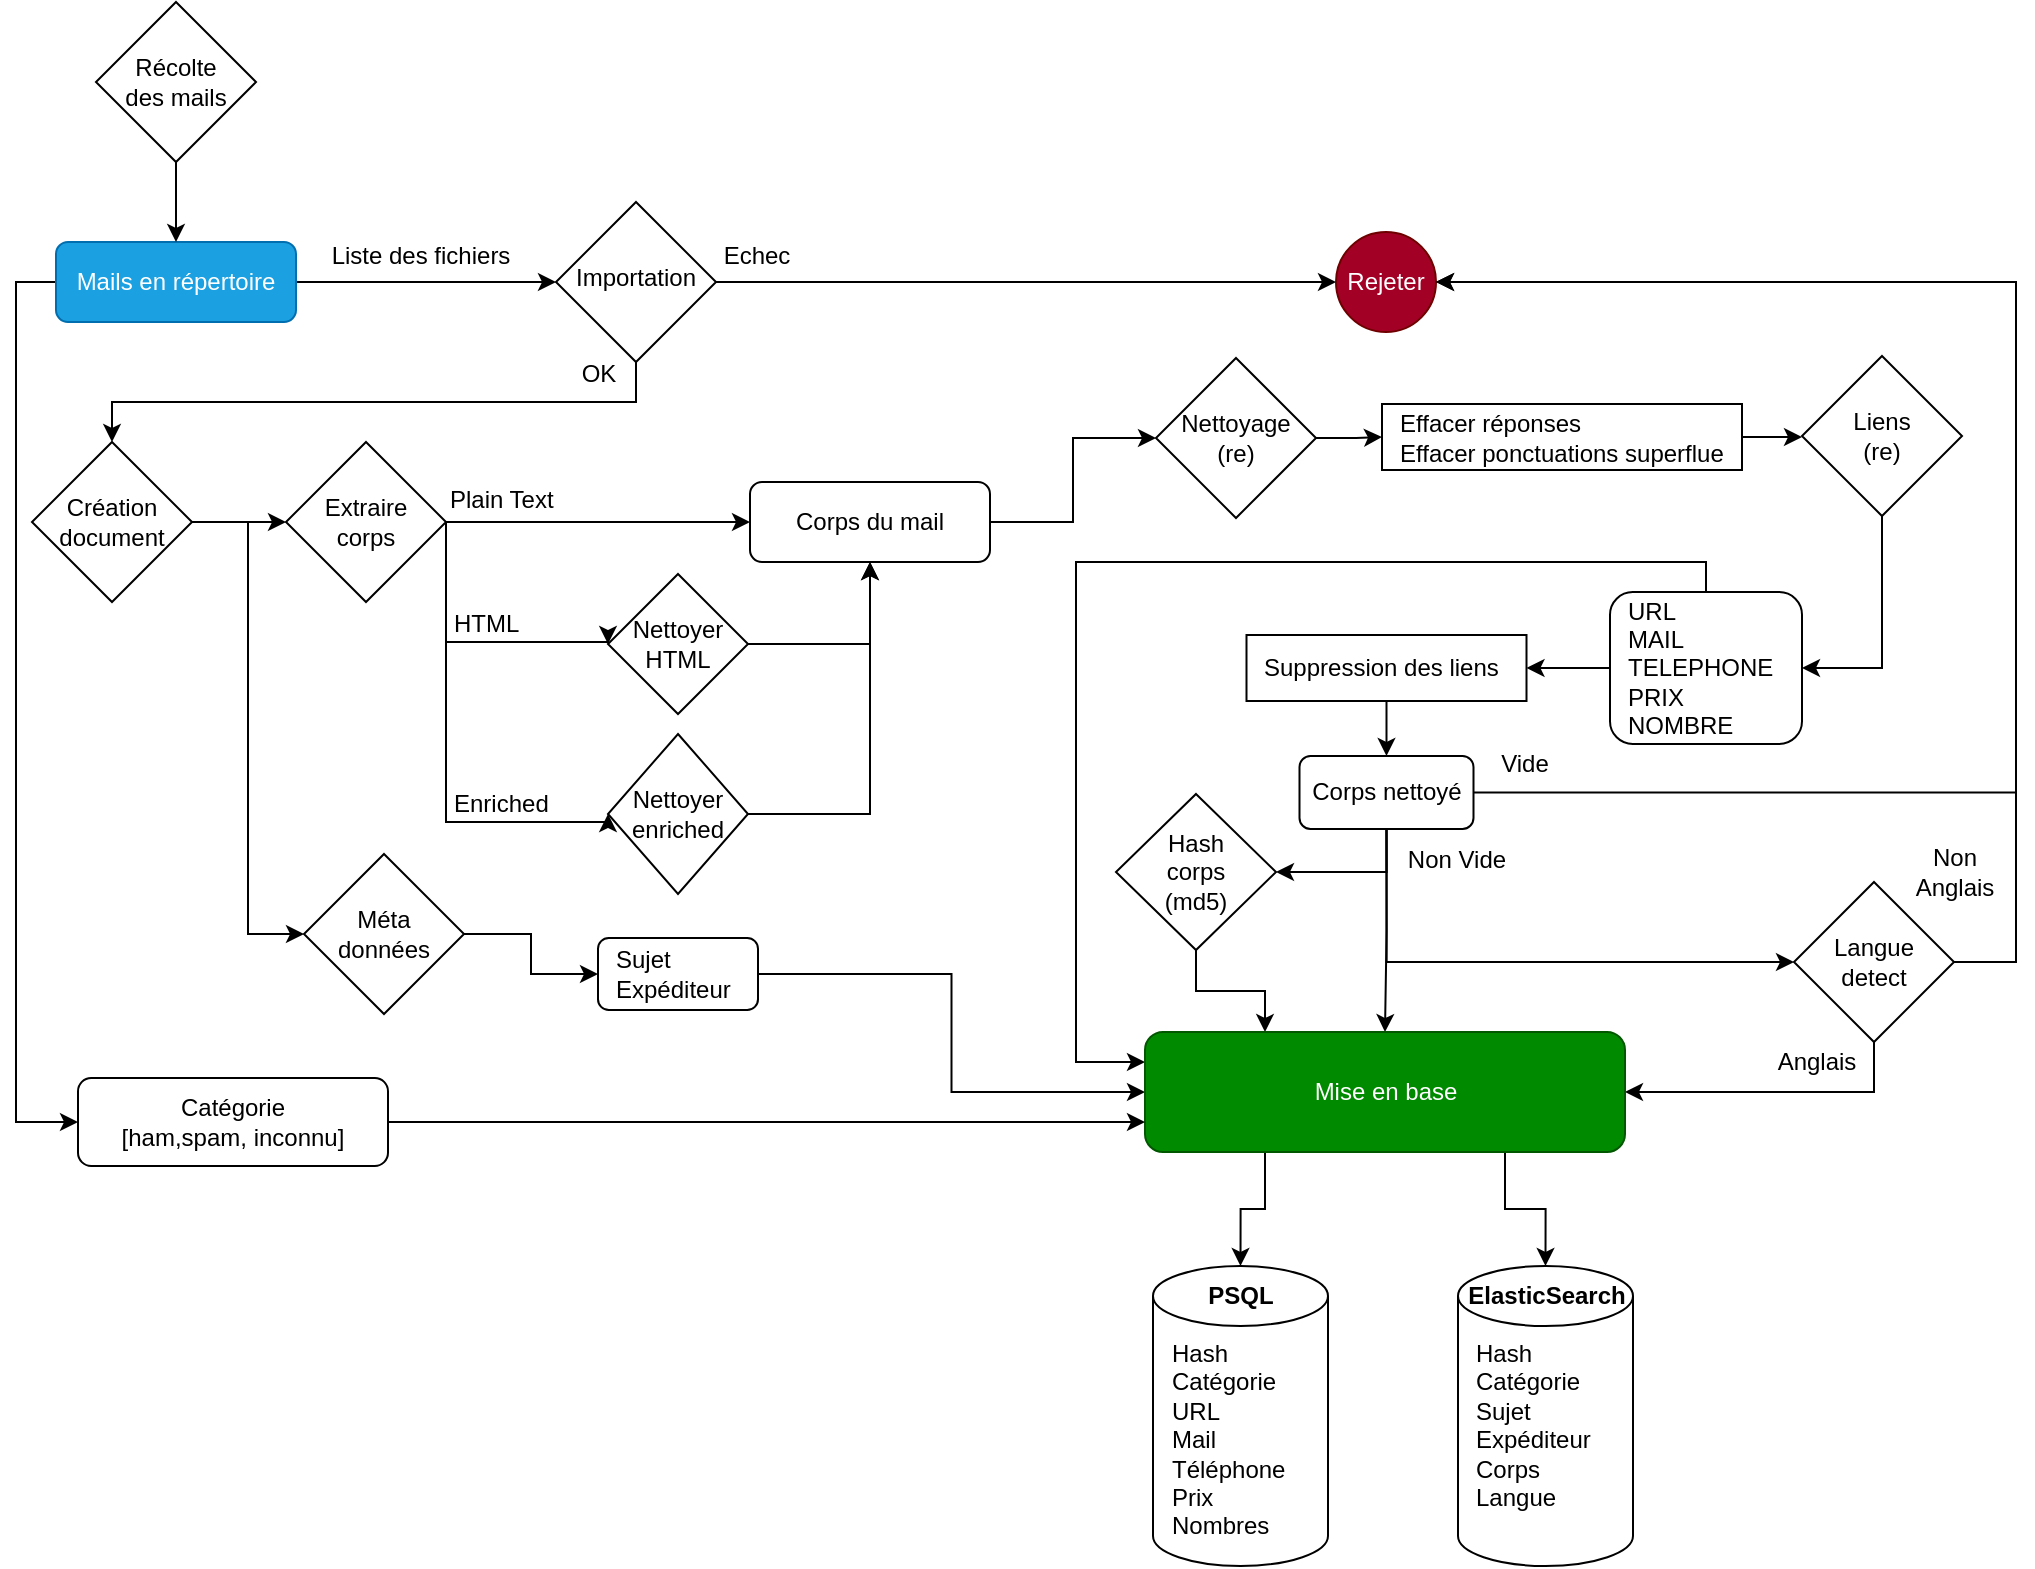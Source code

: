 <mxfile version="20.3.0" type="device"><diagram id="C5RBs43oDa-KdzZeNtuy" name="Page-1"><mxGraphModel dx="1422" dy="878" grid="1" gridSize="10" guides="1" tooltips="1" connect="1" arrows="1" fold="1" page="1" pageScale="1" pageWidth="1169" pageHeight="827" math="0" shadow="0"><root><mxCell id="WIyWlLk6GJQsqaUBKTNV-0"/><mxCell id="WIyWlLk6GJQsqaUBKTNV-1" parent="WIyWlLk6GJQsqaUBKTNV-0"/><mxCell id="M6-UuNwHoYVKfYpYURZb-105" value="Hash&lt;br&gt;Catégorie&lt;br&gt;Sujet&lt;br&gt;Expéditeur&lt;br&gt;Corps&lt;br&gt;Langue" style="shape=cylinder3;whiteSpace=wrap;html=1;boundedLbl=1;backgroundOutline=1;size=15;rounded=1;align=left;spacingLeft=7;verticalAlign=top;" parent="WIyWlLk6GJQsqaUBKTNV-1" vertex="1"><mxGeometry x="771" y="642" width="87.5" height="150" as="geometry"/></mxCell><mxCell id="M6-UuNwHoYVKfYpYURZb-8" style="edgeStyle=orthogonalEdgeStyle;rounded=0;orthogonalLoop=1;jettySize=auto;html=1;exitX=1;exitY=0.5;exitDx=0;exitDy=0;entryX=0;entryY=0.5;entryDx=0;entryDy=0;" parent="WIyWlLk6GJQsqaUBKTNV-1" source="M6-UuNwHoYVKfYpYURZb-0" target="M6-UuNwHoYVKfYpYURZb-3" edge="1"><mxGeometry relative="1" as="geometry"/></mxCell><mxCell id="M6-UuNwHoYVKfYpYURZb-99" style="edgeStyle=orthogonalEdgeStyle;rounded=0;orthogonalLoop=1;jettySize=auto;html=1;exitX=0;exitY=0.5;exitDx=0;exitDy=0;entryX=0;entryY=0.5;entryDx=0;entryDy=0;" parent="WIyWlLk6GJQsqaUBKTNV-1" source="M6-UuNwHoYVKfYpYURZb-0" target="M6-UuNwHoYVKfYpYURZb-100" edge="1"><mxGeometry relative="1" as="geometry"><mxPoint x="50" y="620" as="targetPoint"/></mxGeometry></mxCell><mxCell id="M6-UuNwHoYVKfYpYURZb-0" value="&lt;span style=&quot;font-weight: normal;&quot;&gt;Mails en répertoire&lt;/span&gt;" style="rounded=1;whiteSpace=wrap;html=1;fontSize=12;glass=0;strokeWidth=1;shadow=0;fontStyle=1;fillColor=#1ba1e2;fontColor=#ffffff;strokeColor=#006EAF;" parent="WIyWlLk6GJQsqaUBKTNV-1" vertex="1"><mxGeometry x="70" y="130" width="120" height="40" as="geometry"/></mxCell><mxCell id="M6-UuNwHoYVKfYpYURZb-2" value="Liste des fichiers" style="text;html=1;align=center;verticalAlign=middle;resizable=0;points=[];autosize=1;strokeColor=none;fillColor=none;" parent="WIyWlLk6GJQsqaUBKTNV-1" vertex="1"><mxGeometry x="197" y="122" width="110" height="30" as="geometry"/></mxCell><mxCell id="M6-UuNwHoYVKfYpYURZb-7" style="edgeStyle=orthogonalEdgeStyle;rounded=0;orthogonalLoop=1;jettySize=auto;html=1;exitX=1;exitY=0.5;exitDx=0;exitDy=0;entryX=0;entryY=0.5;entryDx=0;entryDy=0;" parent="WIyWlLk6GJQsqaUBKTNV-1" source="M6-UuNwHoYVKfYpYURZb-3" target="M6-UuNwHoYVKfYpYURZb-11" edge="1"><mxGeometry relative="1" as="geometry"><mxPoint x="491" y="150" as="targetPoint"/></mxGeometry></mxCell><mxCell id="M6-UuNwHoYVKfYpYURZb-97" style="edgeStyle=orthogonalEdgeStyle;rounded=0;orthogonalLoop=1;jettySize=auto;html=1;exitX=0.5;exitY=1;exitDx=0;exitDy=0;" parent="WIyWlLk6GJQsqaUBKTNV-1" source="M6-UuNwHoYVKfYpYURZb-3" target="M6-UuNwHoYVKfYpYURZb-19" edge="1"><mxGeometry relative="1" as="geometry"/></mxCell><mxCell id="M6-UuNwHoYVKfYpYURZb-3" value="Importation&lt;br&gt;" style="rhombus;whiteSpace=wrap;html=1;shadow=0;fontFamily=Helvetica;fontSize=12;align=center;strokeWidth=1;spacing=6;spacingTop=-4;" parent="WIyWlLk6GJQsqaUBKTNV-1" vertex="1"><mxGeometry x="320" y="110" width="80" height="80" as="geometry"/></mxCell><mxCell id="M6-UuNwHoYVKfYpYURZb-5" value="Echec" style="text;html=1;align=center;verticalAlign=middle;resizable=0;points=[];autosize=1;strokeColor=none;fillColor=none;" parent="WIyWlLk6GJQsqaUBKTNV-1" vertex="1"><mxGeometry x="390" y="122" width="60" height="30" as="geometry"/></mxCell><mxCell id="M6-UuNwHoYVKfYpYURZb-11" value="Rejeter" style="ellipse;whiteSpace=wrap;html=1;aspect=fixed;fillColor=#a20025;fontColor=#ffffff;strokeColor=#6F0000;" parent="WIyWlLk6GJQsqaUBKTNV-1" vertex="1"><mxGeometry x="710" y="125" width="50" height="50" as="geometry"/></mxCell><mxCell id="M6-UuNwHoYVKfYpYURZb-16" value="OK" style="text;html=1;align=center;verticalAlign=middle;resizable=0;points=[];autosize=1;strokeColor=none;fillColor=none;" parent="WIyWlLk6GJQsqaUBKTNV-1" vertex="1"><mxGeometry x="321" y="181" width="40" height="30" as="geometry"/></mxCell><mxCell id="M6-UuNwHoYVKfYpYURZb-22" style="edgeStyle=orthogonalEdgeStyle;rounded=0;orthogonalLoop=1;jettySize=auto;html=1;exitX=1;exitY=0.5;exitDx=0;exitDy=0;entryX=0;entryY=0.5;entryDx=0;entryDy=0;" parent="WIyWlLk6GJQsqaUBKTNV-1" source="M6-UuNwHoYVKfYpYURZb-19" target="M6-UuNwHoYVKfYpYURZb-21" edge="1"><mxGeometry relative="1" as="geometry"/></mxCell><mxCell id="M6-UuNwHoYVKfYpYURZb-55" value="" style="edgeStyle=orthogonalEdgeStyle;rounded=0;orthogonalLoop=1;jettySize=auto;html=1;entryX=0;entryY=0.5;entryDx=0;entryDy=0;" parent="WIyWlLk6GJQsqaUBKTNV-1" source="M6-UuNwHoYVKfYpYURZb-19" target="M6-UuNwHoYVKfYpYURZb-54" edge="1"><mxGeometry relative="1" as="geometry"/></mxCell><mxCell id="M6-UuNwHoYVKfYpYURZb-19" value="Création&lt;br&gt;document" style="rhombus;whiteSpace=wrap;html=1;" parent="WIyWlLk6GJQsqaUBKTNV-1" vertex="1"><mxGeometry x="58" y="230" width="80" height="80" as="geometry"/></mxCell><mxCell id="M6-UuNwHoYVKfYpYURZb-25" style="edgeStyle=orthogonalEdgeStyle;rounded=0;orthogonalLoop=1;jettySize=auto;html=1;exitX=1;exitY=0.5;exitDx=0;exitDy=0;" parent="WIyWlLk6GJQsqaUBKTNV-1" source="M6-UuNwHoYVKfYpYURZb-21" target="M6-UuNwHoYVKfYpYURZb-24" edge="1"><mxGeometry relative="1" as="geometry"/></mxCell><mxCell id="M6-UuNwHoYVKfYpYURZb-114" style="edgeStyle=orthogonalEdgeStyle;rounded=0;orthogonalLoop=1;jettySize=auto;html=1;exitX=1;exitY=0.5;exitDx=0;exitDy=0;entryX=0;entryY=0.5;entryDx=0;entryDy=0;" parent="WIyWlLk6GJQsqaUBKTNV-1" source="M6-UuNwHoYVKfYpYURZb-21" target="M6-UuNwHoYVKfYpYURZb-28" edge="1"><mxGeometry relative="1" as="geometry"><Array as="points"><mxPoint x="265" y="330"/></Array></mxGeometry></mxCell><mxCell id="M6-UuNwHoYVKfYpYURZb-115" style="edgeStyle=orthogonalEdgeStyle;rounded=0;orthogonalLoop=1;jettySize=auto;html=1;exitX=1;exitY=0.5;exitDx=0;exitDy=0;entryX=0;entryY=0.5;entryDx=0;entryDy=0;" parent="WIyWlLk6GJQsqaUBKTNV-1" source="M6-UuNwHoYVKfYpYURZb-21" target="M6-UuNwHoYVKfYpYURZb-29" edge="1"><mxGeometry relative="1" as="geometry"><Array as="points"><mxPoint x="265" y="420"/><mxPoint x="346" y="420"/></Array></mxGeometry></mxCell><mxCell id="M6-UuNwHoYVKfYpYURZb-21" value="Extraire&lt;br&gt;corps" style="rhombus;whiteSpace=wrap;html=1;" parent="WIyWlLk6GJQsqaUBKTNV-1" vertex="1"><mxGeometry x="185" y="230" width="80" height="80" as="geometry"/></mxCell><mxCell id="M6-UuNwHoYVKfYpYURZb-37" style="edgeStyle=orthogonalEdgeStyle;rounded=0;orthogonalLoop=1;jettySize=auto;html=1;exitX=1;exitY=0.5;exitDx=0;exitDy=0;entryX=0;entryY=0.5;entryDx=0;entryDy=0;" parent="WIyWlLk6GJQsqaUBKTNV-1" source="M6-UuNwHoYVKfYpYURZb-24" target="M6-UuNwHoYVKfYpYURZb-38" edge="1"><mxGeometry relative="1" as="geometry"><mxPoint x="620" y="221" as="targetPoint"/></mxGeometry></mxCell><mxCell id="M6-UuNwHoYVKfYpYURZb-24" value="&lt;span style=&quot;font-weight: normal;&quot;&gt;Corps du mail&lt;/span&gt;" style="rounded=1;whiteSpace=wrap;html=1;fontSize=12;glass=0;strokeWidth=1;shadow=0;fontStyle=1" parent="WIyWlLk6GJQsqaUBKTNV-1" vertex="1"><mxGeometry x="417" y="250" width="120" height="40" as="geometry"/></mxCell><mxCell id="M6-UuNwHoYVKfYpYURZb-26" value="Plain Text" style="text;html=1;align=left;verticalAlign=middle;resizable=0;points=[];autosize=1;strokeColor=none;fillColor=none;" parent="WIyWlLk6GJQsqaUBKTNV-1" vertex="1"><mxGeometry x="265" y="244" width="80" height="30" as="geometry"/></mxCell><mxCell id="M6-UuNwHoYVKfYpYURZb-34" style="edgeStyle=orthogonalEdgeStyle;rounded=0;orthogonalLoop=1;jettySize=auto;html=1;entryX=0.5;entryY=1;entryDx=0;entryDy=0;" parent="WIyWlLk6GJQsqaUBKTNV-1" source="M6-UuNwHoYVKfYpYURZb-28" target="M6-UuNwHoYVKfYpYURZb-24" edge="1"><mxGeometry relative="1" as="geometry"/></mxCell><mxCell id="M6-UuNwHoYVKfYpYURZb-28" value="Nettoyer&lt;br&gt;HTML" style="rhombus;whiteSpace=wrap;html=1;" parent="WIyWlLk6GJQsqaUBKTNV-1" vertex="1"><mxGeometry x="346" y="296" width="70" height="70" as="geometry"/></mxCell><mxCell id="M6-UuNwHoYVKfYpYURZb-35" style="edgeStyle=orthogonalEdgeStyle;rounded=0;orthogonalLoop=1;jettySize=auto;html=1;entryX=0.5;entryY=1;entryDx=0;entryDy=0;" parent="WIyWlLk6GJQsqaUBKTNV-1" source="M6-UuNwHoYVKfYpYURZb-29" target="M6-UuNwHoYVKfYpYURZb-24" edge="1"><mxGeometry relative="1" as="geometry"><mxPoint x="494" y="371" as="targetPoint"/></mxGeometry></mxCell><mxCell id="M6-UuNwHoYVKfYpYURZb-29" value="Nettoyer&lt;br&gt;enriched" style="rhombus;whiteSpace=wrap;html=1;" parent="WIyWlLk6GJQsqaUBKTNV-1" vertex="1"><mxGeometry x="346" y="376" width="70" height="80" as="geometry"/></mxCell><mxCell id="M6-UuNwHoYVKfYpYURZb-32" value="HTML" style="text;html=1;align=left;verticalAlign=middle;resizable=0;points=[];autosize=1;strokeColor=none;fillColor=none;" parent="WIyWlLk6GJQsqaUBKTNV-1" vertex="1"><mxGeometry x="267" y="306" width="60" height="30" as="geometry"/></mxCell><mxCell id="M6-UuNwHoYVKfYpYURZb-33" value="Enriched" style="text;html=1;align=left;verticalAlign=middle;resizable=0;points=[];autosize=1;strokeColor=none;fillColor=none;" parent="WIyWlLk6GJQsqaUBKTNV-1" vertex="1"><mxGeometry x="267" y="396" width="70" height="30" as="geometry"/></mxCell><mxCell id="M6-UuNwHoYVKfYpYURZb-45" style="edgeStyle=orthogonalEdgeStyle;rounded=0;orthogonalLoop=1;jettySize=auto;html=1;exitX=1;exitY=0.5;exitDx=0;exitDy=0;" parent="WIyWlLk6GJQsqaUBKTNV-1" source="M6-UuNwHoYVKfYpYURZb-38" target="M6-UuNwHoYVKfYpYURZb-43" edge="1"><mxGeometry relative="1" as="geometry"><mxPoint x="700" y="210" as="sourcePoint"/></mxGeometry></mxCell><mxCell id="M6-UuNwHoYVKfYpYURZb-38" value="Nettoyage&lt;br&gt;(re)" style="rhombus;whiteSpace=wrap;html=1;" parent="WIyWlLk6GJQsqaUBKTNV-1" vertex="1"><mxGeometry x="620" y="188" width="80" height="80" as="geometry"/></mxCell><mxCell id="CrNfSud0vOrTCEjKdL5y-3" style="edgeStyle=orthogonalEdgeStyle;rounded=0;orthogonalLoop=1;jettySize=auto;html=1;exitX=0.5;exitY=1;exitDx=0;exitDy=0;entryX=1;entryY=0.5;entryDx=0;entryDy=0;" edge="1" parent="WIyWlLk6GJQsqaUBKTNV-1" source="M6-UuNwHoYVKfYpYURZb-39" target="M6-UuNwHoYVKfYpYURZb-50"><mxGeometry relative="1" as="geometry"/></mxCell><mxCell id="M6-UuNwHoYVKfYpYURZb-39" value="Liens&lt;br&gt;(re)" style="rhombus;whiteSpace=wrap;html=1;" parent="WIyWlLk6GJQsqaUBKTNV-1" vertex="1"><mxGeometry x="943" y="187" width="80" height="80" as="geometry"/></mxCell><mxCell id="CrNfSud0vOrTCEjKdL5y-2" style="edgeStyle=orthogonalEdgeStyle;rounded=0;orthogonalLoop=1;jettySize=auto;html=1;exitX=1;exitY=0.5;exitDx=0;exitDy=0;entryX=0;entryY=0.5;entryDx=0;entryDy=0;" edge="1" parent="WIyWlLk6GJQsqaUBKTNV-1" source="M6-UuNwHoYVKfYpYURZb-43" target="M6-UuNwHoYVKfYpYURZb-39"><mxGeometry relative="1" as="geometry"/></mxCell><mxCell id="M6-UuNwHoYVKfYpYURZb-43" value="&lt;span style=&quot;background-color: initial;&quot;&gt;Effacer réponses&lt;/span&gt;&lt;br&gt;&lt;span style=&quot;background-color: initial;&quot;&gt;Effacer ponctuations superflue&lt;/span&gt;" style="rounded=0;whiteSpace=wrap;html=1;align=left;spacingLeft=7;" parent="WIyWlLk6GJQsqaUBKTNV-1" vertex="1"><mxGeometry x="733" y="211" width="180" height="33" as="geometry"/></mxCell><mxCell id="CrNfSud0vOrTCEjKdL5y-5" style="edgeStyle=orthogonalEdgeStyle;rounded=0;orthogonalLoop=1;jettySize=auto;html=1;exitX=0;exitY=0.5;exitDx=0;exitDy=0;entryX=1;entryY=0.5;entryDx=0;entryDy=0;" edge="1" parent="WIyWlLk6GJQsqaUBKTNV-1" source="M6-UuNwHoYVKfYpYURZb-50" target="CrNfSud0vOrTCEjKdL5y-4"><mxGeometry relative="1" as="geometry"/></mxCell><mxCell id="CrNfSud0vOrTCEjKdL5y-18" style="edgeStyle=orthogonalEdgeStyle;rounded=0;orthogonalLoop=1;jettySize=auto;html=1;entryX=0;entryY=0.25;entryDx=0;entryDy=0;" edge="1" parent="WIyWlLk6GJQsqaUBKTNV-1" source="M6-UuNwHoYVKfYpYURZb-50" target="M6-UuNwHoYVKfYpYURZb-82"><mxGeometry relative="1" as="geometry"><Array as="points"><mxPoint x="895" y="290"/><mxPoint x="580" y="290"/><mxPoint x="580" y="540"/></Array></mxGeometry></mxCell><mxCell id="M6-UuNwHoYVKfYpYURZb-50" value="URL&lt;br&gt;MAIL&lt;br&gt;TELEPHONE&lt;br&gt;PRIX&lt;br&gt;NOMBRE" style="whiteSpace=wrap;html=1;spacingLeft=7;align=left;rounded=1;" parent="WIyWlLk6GJQsqaUBKTNV-1" vertex="1"><mxGeometry x="847" y="305" width="96" height="76" as="geometry"/></mxCell><mxCell id="M6-UuNwHoYVKfYpYURZb-57" value="" style="edgeStyle=orthogonalEdgeStyle;rounded=0;orthogonalLoop=1;jettySize=auto;html=1;" parent="WIyWlLk6GJQsqaUBKTNV-1" source="M6-UuNwHoYVKfYpYURZb-54" target="M6-UuNwHoYVKfYpYURZb-56" edge="1"><mxGeometry relative="1" as="geometry"/></mxCell><mxCell id="M6-UuNwHoYVKfYpYURZb-54" value="Méta&lt;br&gt;données" style="rhombus;whiteSpace=wrap;html=1;" parent="WIyWlLk6GJQsqaUBKTNV-1" vertex="1"><mxGeometry x="194" y="436" width="80" height="80" as="geometry"/></mxCell><mxCell id="M6-UuNwHoYVKfYpYURZb-101" style="edgeStyle=orthogonalEdgeStyle;rounded=0;orthogonalLoop=1;jettySize=auto;html=1;entryX=0;entryY=0.5;entryDx=0;entryDy=0;" parent="WIyWlLk6GJQsqaUBKTNV-1" source="M6-UuNwHoYVKfYpYURZb-56" target="M6-UuNwHoYVKfYpYURZb-82" edge="1"><mxGeometry relative="1" as="geometry"/></mxCell><mxCell id="M6-UuNwHoYVKfYpYURZb-56" value="Sujet&lt;br&gt;Expéditeur" style="whiteSpace=wrap;html=1;spacingLeft=7;align=left;rounded=1;" parent="WIyWlLk6GJQsqaUBKTNV-1" vertex="1"><mxGeometry x="341" y="478" width="80" height="36" as="geometry"/></mxCell><mxCell id="CrNfSud0vOrTCEjKdL5y-7" style="edgeStyle=orthogonalEdgeStyle;rounded=0;orthogonalLoop=1;jettySize=auto;html=1;exitX=1;exitY=0.5;exitDx=0;exitDy=0;entryX=1;entryY=0.5;entryDx=0;entryDy=0;" edge="1" parent="WIyWlLk6GJQsqaUBKTNV-1" source="M6-UuNwHoYVKfYpYURZb-58" target="M6-UuNwHoYVKfYpYURZb-11"><mxGeometry relative="1" as="geometry"><Array as="points"><mxPoint x="1050" y="405"/><mxPoint x="1050" y="150"/></Array></mxGeometry></mxCell><mxCell id="CrNfSud0vOrTCEjKdL5y-8" style="edgeStyle=orthogonalEdgeStyle;rounded=0;orthogonalLoop=1;jettySize=auto;html=1;exitX=0.5;exitY=1;exitDx=0;exitDy=0;entryX=0;entryY=0.5;entryDx=0;entryDy=0;" edge="1" parent="WIyWlLk6GJQsqaUBKTNV-1" source="M6-UuNwHoYVKfYpYURZb-58" target="M6-UuNwHoYVKfYpYURZb-66"><mxGeometry relative="1" as="geometry"/></mxCell><mxCell id="CrNfSud0vOrTCEjKdL5y-9" style="edgeStyle=orthogonalEdgeStyle;rounded=0;orthogonalLoop=1;jettySize=auto;html=1;exitX=0.5;exitY=1;exitDx=0;exitDy=0;entryX=1;entryY=0.5;entryDx=0;entryDy=0;" edge="1" parent="WIyWlLk6GJQsqaUBKTNV-1" source="M6-UuNwHoYVKfYpYURZb-58" target="M6-UuNwHoYVKfYpYURZb-77"><mxGeometry relative="1" as="geometry"/></mxCell><mxCell id="CrNfSud0vOrTCEjKdL5y-11" style="edgeStyle=orthogonalEdgeStyle;rounded=0;orthogonalLoop=1;jettySize=auto;html=1;exitX=0.5;exitY=1;exitDx=0;exitDy=0;" edge="1" parent="WIyWlLk6GJQsqaUBKTNV-1" source="M6-UuNwHoYVKfYpYURZb-58" target="M6-UuNwHoYVKfYpYURZb-82"><mxGeometry relative="1" as="geometry"/></mxCell><mxCell id="M6-UuNwHoYVKfYpYURZb-58" value="Corps nettoyé" style="whiteSpace=wrap;html=1;align=center;rounded=1;spacingLeft=0;" parent="WIyWlLk6GJQsqaUBKTNV-1" vertex="1"><mxGeometry x="691.75" y="387" width="87" height="36.5" as="geometry"/></mxCell><mxCell id="M6-UuNwHoYVKfYpYURZb-64" value="Vide" style="text;html=1;align=center;verticalAlign=middle;resizable=0;points=[];autosize=1;strokeColor=none;fillColor=none;" parent="WIyWlLk6GJQsqaUBKTNV-1" vertex="1"><mxGeometry x="778.75" y="376" width="50" height="30" as="geometry"/></mxCell><mxCell id="M6-UuNwHoYVKfYpYURZb-93" style="edgeStyle=orthogonalEdgeStyle;rounded=0;orthogonalLoop=1;jettySize=auto;html=1;exitX=1;exitY=0.5;exitDx=0;exitDy=0;entryX=1;entryY=0.5;entryDx=0;entryDy=0;" parent="WIyWlLk6GJQsqaUBKTNV-1" source="M6-UuNwHoYVKfYpYURZb-66" target="M6-UuNwHoYVKfYpYURZb-11" edge="1"><mxGeometry relative="1" as="geometry"><Array as="points"><mxPoint x="1050" y="490"/><mxPoint x="1050" y="150"/></Array></mxGeometry></mxCell><mxCell id="M6-UuNwHoYVKfYpYURZb-109" style="edgeStyle=orthogonalEdgeStyle;rounded=0;orthogonalLoop=1;jettySize=auto;html=1;exitX=0.5;exitY=1;exitDx=0;exitDy=0;entryX=1;entryY=0.5;entryDx=0;entryDy=0;" parent="WIyWlLk6GJQsqaUBKTNV-1" source="M6-UuNwHoYVKfYpYURZb-66" target="M6-UuNwHoYVKfYpYURZb-82" edge="1"><mxGeometry relative="1" as="geometry"/></mxCell><mxCell id="M6-UuNwHoYVKfYpYURZb-66" value="Langue&lt;br&gt;detect" style="rhombus;whiteSpace=wrap;html=1;" parent="WIyWlLk6GJQsqaUBKTNV-1" vertex="1"><mxGeometry x="939" y="450" width="80" height="80" as="geometry"/></mxCell><mxCell id="M6-UuNwHoYVKfYpYURZb-68" value="Non Vide" style="text;html=1;align=center;verticalAlign=middle;resizable=0;points=[];autosize=1;strokeColor=none;fillColor=none;" parent="WIyWlLk6GJQsqaUBKTNV-1" vertex="1"><mxGeometry x="735.25" y="424" width="70" height="30" as="geometry"/></mxCell><mxCell id="M6-UuNwHoYVKfYpYURZb-71" value="Non&lt;br&gt;Anglais" style="text;html=1;align=center;verticalAlign=middle;resizable=0;points=[];autosize=1;strokeColor=none;fillColor=none;" parent="WIyWlLk6GJQsqaUBKTNV-1" vertex="1"><mxGeometry x="989" y="425" width="60" height="40" as="geometry"/></mxCell><mxCell id="CrNfSud0vOrTCEjKdL5y-19" style="edgeStyle=orthogonalEdgeStyle;rounded=0;orthogonalLoop=1;jettySize=auto;html=1;entryX=0.25;entryY=0;entryDx=0;entryDy=0;" edge="1" parent="WIyWlLk6GJQsqaUBKTNV-1" source="M6-UuNwHoYVKfYpYURZb-77" target="M6-UuNwHoYVKfYpYURZb-82"><mxGeometry relative="1" as="geometry"/></mxCell><mxCell id="M6-UuNwHoYVKfYpYURZb-77" value="Hash &lt;br&gt;corps&lt;br&gt;(md5)" style="rhombus;whiteSpace=wrap;html=1;" parent="WIyWlLk6GJQsqaUBKTNV-1" vertex="1"><mxGeometry x="600" y="406" width="80" height="78" as="geometry"/></mxCell><mxCell id="M6-UuNwHoYVKfYpYURZb-79" value="Anglais" style="text;html=1;align=center;verticalAlign=middle;resizable=0;points=[];autosize=1;strokeColor=none;fillColor=none;" parent="WIyWlLk6GJQsqaUBKTNV-1" vertex="1"><mxGeometry x="920" y="525" width="60" height="30" as="geometry"/></mxCell><mxCell id="M6-UuNwHoYVKfYpYURZb-81" value="Hash&lt;br&gt;Catégorie&lt;br&gt;URL&lt;br&gt;Mail&lt;br&gt;Téléphone&lt;br&gt;Prix&lt;br&gt;Nombres" style="shape=cylinder3;whiteSpace=wrap;html=1;boundedLbl=1;backgroundOutline=1;size=15;rounded=1;align=left;spacingLeft=7;verticalAlign=top;" parent="WIyWlLk6GJQsqaUBKTNV-1" vertex="1"><mxGeometry x="618.5" y="642" width="87.5" height="150" as="geometry"/></mxCell><mxCell id="M6-UuNwHoYVKfYpYURZb-83" style="edgeStyle=orthogonalEdgeStyle;rounded=0;orthogonalLoop=1;jettySize=auto;html=1;exitX=0.25;exitY=1;exitDx=0;exitDy=0;entryX=0.5;entryY=0;entryDx=0;entryDy=0;entryPerimeter=0;" parent="WIyWlLk6GJQsqaUBKTNV-1" source="M6-UuNwHoYVKfYpYURZb-82" target="M6-UuNwHoYVKfYpYURZb-81" edge="1"><mxGeometry relative="1" as="geometry"/></mxCell><mxCell id="M6-UuNwHoYVKfYpYURZb-106" style="edgeStyle=orthogonalEdgeStyle;rounded=0;orthogonalLoop=1;jettySize=auto;html=1;exitX=0.75;exitY=1;exitDx=0;exitDy=0;entryX=0.5;entryY=0;entryDx=0;entryDy=0;entryPerimeter=0;" parent="WIyWlLk6GJQsqaUBKTNV-1" source="M6-UuNwHoYVKfYpYURZb-82" target="M6-UuNwHoYVKfYpYURZb-105" edge="1"><mxGeometry relative="1" as="geometry"/></mxCell><mxCell id="M6-UuNwHoYVKfYpYURZb-82" value="Mise en base" style="whiteSpace=wrap;html=1;rounded=1;fillColor=#008a00;fontColor=#ffffff;strokeColor=#005700;" parent="WIyWlLk6GJQsqaUBKTNV-1" vertex="1"><mxGeometry x="614.5" y="525" width="240" height="60" as="geometry"/></mxCell><mxCell id="M6-UuNwHoYVKfYpYURZb-85" value="ElasticSearch" style="text;html=1;align=center;verticalAlign=middle;resizable=0;points=[];autosize=1;strokeColor=none;fillColor=none;fontStyle=1" parent="WIyWlLk6GJQsqaUBKTNV-1" vertex="1"><mxGeometry x="764.75" y="642" width="100" height="30" as="geometry"/></mxCell><mxCell id="M6-UuNwHoYVKfYpYURZb-86" value="PSQL" style="text;html=1;align=center;verticalAlign=middle;resizable=0;points=[];autosize=1;strokeColor=none;fillColor=none;fontStyle=1" parent="WIyWlLk6GJQsqaUBKTNV-1" vertex="1"><mxGeometry x="632.25" y="642" width="60" height="30" as="geometry"/></mxCell><mxCell id="M6-UuNwHoYVKfYpYURZb-111" style="edgeStyle=orthogonalEdgeStyle;rounded=0;orthogonalLoop=1;jettySize=auto;html=1;entryX=0;entryY=0.75;entryDx=0;entryDy=0;" parent="WIyWlLk6GJQsqaUBKTNV-1" source="M6-UuNwHoYVKfYpYURZb-100" target="M6-UuNwHoYVKfYpYURZb-82" edge="1"><mxGeometry relative="1" as="geometry"/></mxCell><mxCell id="M6-UuNwHoYVKfYpYURZb-100" value="Catégorie&lt;br&gt;[ham,spam, inconnu]" style="whiteSpace=wrap;html=1;rounded=1;" parent="WIyWlLk6GJQsqaUBKTNV-1" vertex="1"><mxGeometry x="81" y="548" width="155" height="44" as="geometry"/></mxCell><mxCell id="CrNfSud0vOrTCEjKdL5y-6" style="edgeStyle=orthogonalEdgeStyle;rounded=0;orthogonalLoop=1;jettySize=auto;html=1;exitX=0.5;exitY=1;exitDx=0;exitDy=0;entryX=0.5;entryY=0;entryDx=0;entryDy=0;" edge="1" parent="WIyWlLk6GJQsqaUBKTNV-1" source="CrNfSud0vOrTCEjKdL5y-4" target="M6-UuNwHoYVKfYpYURZb-58"><mxGeometry relative="1" as="geometry"/></mxCell><mxCell id="CrNfSud0vOrTCEjKdL5y-4" value="&lt;span style=&quot;background-color: initial;&quot;&gt;Suppression des liens&lt;/span&gt;" style="rounded=0;whiteSpace=wrap;html=1;align=left;spacingLeft=7;" vertex="1" parent="WIyWlLk6GJQsqaUBKTNV-1"><mxGeometry x="665.25" y="326.5" width="140" height="33" as="geometry"/></mxCell><mxCell id="CrNfSud0vOrTCEjKdL5y-15" style="edgeStyle=orthogonalEdgeStyle;rounded=0;orthogonalLoop=1;jettySize=auto;html=1;exitX=0.5;exitY=1;exitDx=0;exitDy=0;entryX=0.5;entryY=0;entryDx=0;entryDy=0;" edge="1" parent="WIyWlLk6GJQsqaUBKTNV-1" source="CrNfSud0vOrTCEjKdL5y-14" target="M6-UuNwHoYVKfYpYURZb-0"><mxGeometry relative="1" as="geometry"/></mxCell><mxCell id="CrNfSud0vOrTCEjKdL5y-14" value="Récolte&lt;br&gt;des mails" style="rhombus;whiteSpace=wrap;html=1;" vertex="1" parent="WIyWlLk6GJQsqaUBKTNV-1"><mxGeometry x="90" y="10" width="80" height="80" as="geometry"/></mxCell></root></mxGraphModel></diagram></mxfile>